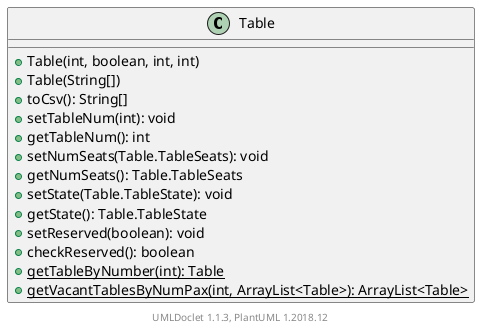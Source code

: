@startuml

    class Table {
        +Table(int, boolean, int, int)
        +Table(String[])
        +toCsv(): String[]
        +setTableNum(int): void
        +getTableNum(): int
        +setNumSeats(Table.TableSeats): void
        +getNumSeats(): Table.TableSeats
        +setState(Table.TableState): void
        +getState(): Table.TableState
        +setReserved(boolean): void
        +checkReserved(): boolean
        {static} +getTableByNumber(int): Table
        {static} +getVacantTablesByNumPax(int, ArrayList<Table>): ArrayList<Table>
    }


    center footer UMLDoclet 1.1.3, PlantUML 1.2018.12
@enduml
